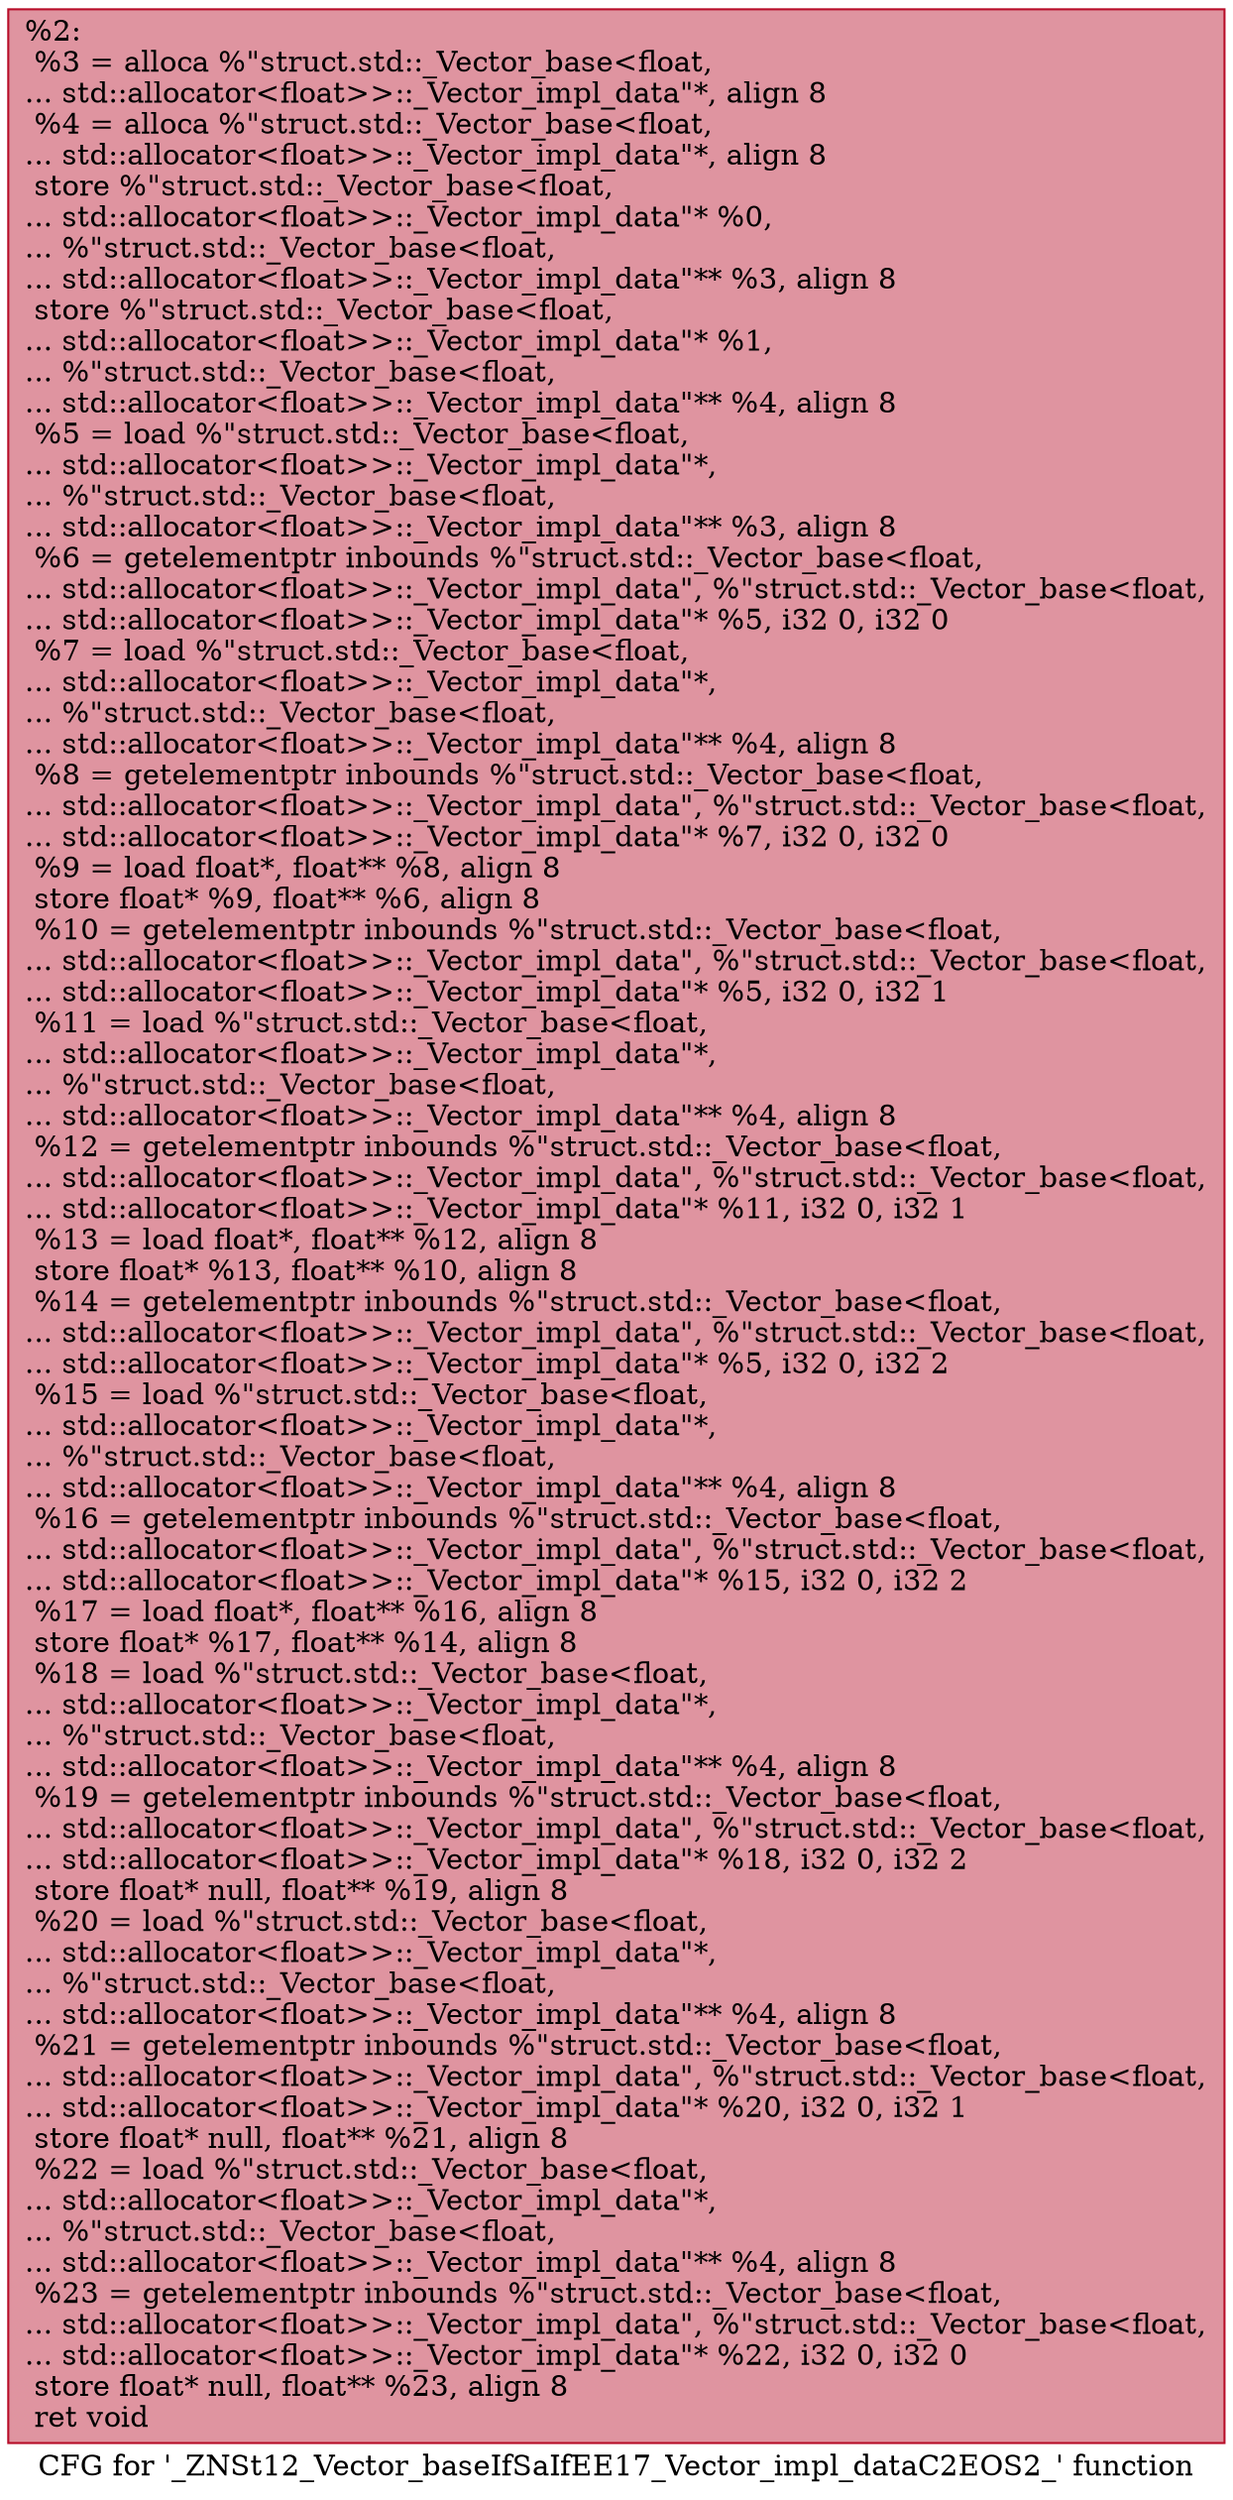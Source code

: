 digraph "CFG for '_ZNSt12_Vector_baseIfSaIfEE17_Vector_impl_dataC2EOS2_' function" {
	label="CFG for '_ZNSt12_Vector_baseIfSaIfEE17_Vector_impl_dataC2EOS2_' function";

	Node0x55c34b2df980 [shape=record,color="#b70d28ff", style=filled, fillcolor="#b70d2870",label="{%2:\l  %3 = alloca %\"struct.std::_Vector_base\<float,\l... std::allocator\<float\>\>::_Vector_impl_data\"*, align 8\l  %4 = alloca %\"struct.std::_Vector_base\<float,\l... std::allocator\<float\>\>::_Vector_impl_data\"*, align 8\l  store %\"struct.std::_Vector_base\<float,\l... std::allocator\<float\>\>::_Vector_impl_data\"* %0,\l... %\"struct.std::_Vector_base\<float,\l... std::allocator\<float\>\>::_Vector_impl_data\"** %3, align 8\l  store %\"struct.std::_Vector_base\<float,\l... std::allocator\<float\>\>::_Vector_impl_data\"* %1,\l... %\"struct.std::_Vector_base\<float,\l... std::allocator\<float\>\>::_Vector_impl_data\"** %4, align 8\l  %5 = load %\"struct.std::_Vector_base\<float,\l... std::allocator\<float\>\>::_Vector_impl_data\"*,\l... %\"struct.std::_Vector_base\<float,\l... std::allocator\<float\>\>::_Vector_impl_data\"** %3, align 8\l  %6 = getelementptr inbounds %\"struct.std::_Vector_base\<float,\l... std::allocator\<float\>\>::_Vector_impl_data\", %\"struct.std::_Vector_base\<float,\l... std::allocator\<float\>\>::_Vector_impl_data\"* %5, i32 0, i32 0\l  %7 = load %\"struct.std::_Vector_base\<float,\l... std::allocator\<float\>\>::_Vector_impl_data\"*,\l... %\"struct.std::_Vector_base\<float,\l... std::allocator\<float\>\>::_Vector_impl_data\"** %4, align 8\l  %8 = getelementptr inbounds %\"struct.std::_Vector_base\<float,\l... std::allocator\<float\>\>::_Vector_impl_data\", %\"struct.std::_Vector_base\<float,\l... std::allocator\<float\>\>::_Vector_impl_data\"* %7, i32 0, i32 0\l  %9 = load float*, float** %8, align 8\l  store float* %9, float** %6, align 8\l  %10 = getelementptr inbounds %\"struct.std::_Vector_base\<float,\l... std::allocator\<float\>\>::_Vector_impl_data\", %\"struct.std::_Vector_base\<float,\l... std::allocator\<float\>\>::_Vector_impl_data\"* %5, i32 0, i32 1\l  %11 = load %\"struct.std::_Vector_base\<float,\l... std::allocator\<float\>\>::_Vector_impl_data\"*,\l... %\"struct.std::_Vector_base\<float,\l... std::allocator\<float\>\>::_Vector_impl_data\"** %4, align 8\l  %12 = getelementptr inbounds %\"struct.std::_Vector_base\<float,\l... std::allocator\<float\>\>::_Vector_impl_data\", %\"struct.std::_Vector_base\<float,\l... std::allocator\<float\>\>::_Vector_impl_data\"* %11, i32 0, i32 1\l  %13 = load float*, float** %12, align 8\l  store float* %13, float** %10, align 8\l  %14 = getelementptr inbounds %\"struct.std::_Vector_base\<float,\l... std::allocator\<float\>\>::_Vector_impl_data\", %\"struct.std::_Vector_base\<float,\l... std::allocator\<float\>\>::_Vector_impl_data\"* %5, i32 0, i32 2\l  %15 = load %\"struct.std::_Vector_base\<float,\l... std::allocator\<float\>\>::_Vector_impl_data\"*,\l... %\"struct.std::_Vector_base\<float,\l... std::allocator\<float\>\>::_Vector_impl_data\"** %4, align 8\l  %16 = getelementptr inbounds %\"struct.std::_Vector_base\<float,\l... std::allocator\<float\>\>::_Vector_impl_data\", %\"struct.std::_Vector_base\<float,\l... std::allocator\<float\>\>::_Vector_impl_data\"* %15, i32 0, i32 2\l  %17 = load float*, float** %16, align 8\l  store float* %17, float** %14, align 8\l  %18 = load %\"struct.std::_Vector_base\<float,\l... std::allocator\<float\>\>::_Vector_impl_data\"*,\l... %\"struct.std::_Vector_base\<float,\l... std::allocator\<float\>\>::_Vector_impl_data\"** %4, align 8\l  %19 = getelementptr inbounds %\"struct.std::_Vector_base\<float,\l... std::allocator\<float\>\>::_Vector_impl_data\", %\"struct.std::_Vector_base\<float,\l... std::allocator\<float\>\>::_Vector_impl_data\"* %18, i32 0, i32 2\l  store float* null, float** %19, align 8\l  %20 = load %\"struct.std::_Vector_base\<float,\l... std::allocator\<float\>\>::_Vector_impl_data\"*,\l... %\"struct.std::_Vector_base\<float,\l... std::allocator\<float\>\>::_Vector_impl_data\"** %4, align 8\l  %21 = getelementptr inbounds %\"struct.std::_Vector_base\<float,\l... std::allocator\<float\>\>::_Vector_impl_data\", %\"struct.std::_Vector_base\<float,\l... std::allocator\<float\>\>::_Vector_impl_data\"* %20, i32 0, i32 1\l  store float* null, float** %21, align 8\l  %22 = load %\"struct.std::_Vector_base\<float,\l... std::allocator\<float\>\>::_Vector_impl_data\"*,\l... %\"struct.std::_Vector_base\<float,\l... std::allocator\<float\>\>::_Vector_impl_data\"** %4, align 8\l  %23 = getelementptr inbounds %\"struct.std::_Vector_base\<float,\l... std::allocator\<float\>\>::_Vector_impl_data\", %\"struct.std::_Vector_base\<float,\l... std::allocator\<float\>\>::_Vector_impl_data\"* %22, i32 0, i32 0\l  store float* null, float** %23, align 8\l  ret void\l}"];
}
